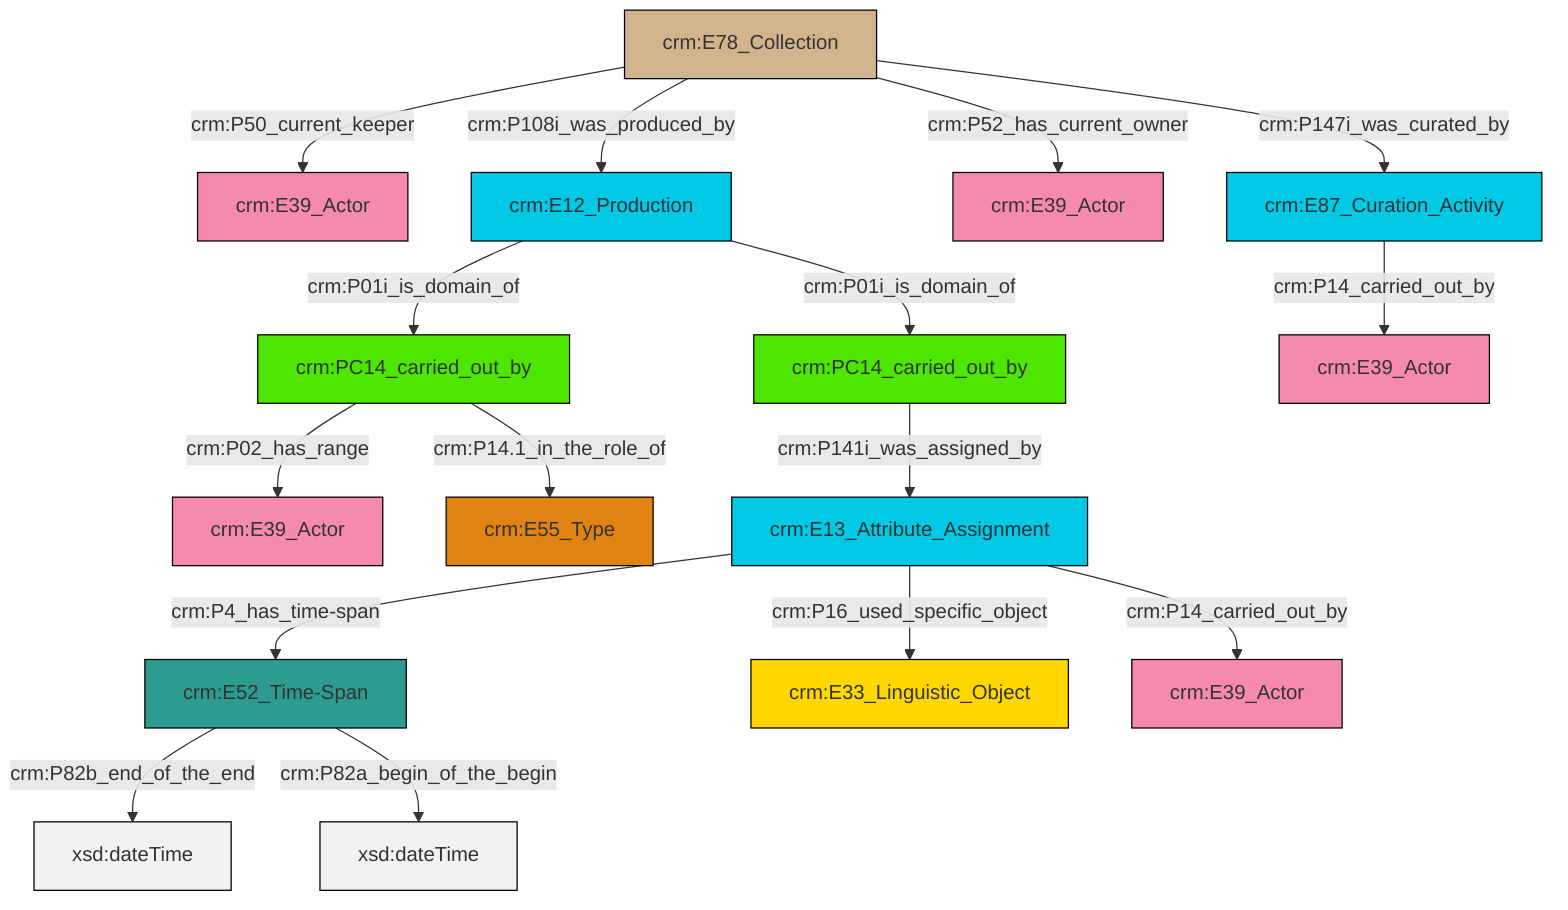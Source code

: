 graph TD
classDef Literal fill:#f2f2f2,stroke:#000000;
classDef CRM_Entity fill:#FFFFFF,stroke:#000000;
classDef Temporal_Entity fill:#00C9E6, stroke:#000000;
classDef Type fill:#E18312, stroke:#000000;
classDef Time-Span fill:#2C9C91, stroke:#000000;
classDef Appellation fill:#FFEB7F, stroke:#000000;
classDef Place fill:#008836, stroke:#000000;
classDef Persistent_Item fill:#B266B2, stroke:#000000;
classDef Conceptual_Object fill:#FFD700, stroke:#000000;
classDef Physical_Thing fill:#D2B48C, stroke:#000000;
classDef Actor fill:#f58aad, stroke:#000000;
classDef PC_Classes fill:#4ce600, stroke:#000000;
classDef Multi fill:#cccccc,stroke:#000000;

2["crm:E87_Curation_Activity"]:::Temporal_Entity -->|crm:P14_carried_out_by| 3["crm:E39_Actor"]:::Actor
4["crm:E12_Production"]:::Temporal_Entity -->|crm:P01i_is_domain_of| 5["crm:PC14_carried_out_by"]:::PC_Classes
7["crm:E13_Attribute_Assignment"]:::Temporal_Entity -->|crm:P4_has_time-span| 8["crm:E52_Time-Span"]:::Time-Span
8["crm:E52_Time-Span"]:::Time-Span -->|crm:P82b_end_of_the_end| 9[xsd:dateTime]:::Literal
8["crm:E52_Time-Span"]:::Time-Span -->|crm:P82a_begin_of_the_begin| 12[xsd:dateTime]:::Literal
10["crm:E78_Collection"]:::Physical_Thing -->|crm:P50_current_keeper| 13["crm:E39_Actor"]:::Actor
7["crm:E13_Attribute_Assignment"]:::Temporal_Entity -->|crm:P16_used_specific_object| 14["crm:E33_Linguistic_Object"]:::Conceptual_Object
5["crm:PC14_carried_out_by"]:::PC_Classes -->|crm:P02_has_range| 15["crm:E39_Actor"]:::Actor
10["crm:E78_Collection"]:::Physical_Thing -->|crm:P108i_was_produced_by| 4["crm:E12_Production"]:::Temporal_Entity
5["crm:PC14_carried_out_by"]:::PC_Classes -->|crm:P14.1_in_the_role_of| 17["crm:E55_Type"]:::Type
10["crm:E78_Collection"]:::Physical_Thing -->|crm:P52_has_current_owner| 19["crm:E39_Actor"]:::Actor
7["crm:E13_Attribute_Assignment"]:::Temporal_Entity -->|crm:P14_carried_out_by| 23["crm:E39_Actor"]:::Actor
4["crm:E12_Production"]:::Temporal_Entity -->|crm:P01i_is_domain_of| 0["crm:PC14_carried_out_by"]:::PC_Classes
0["crm:PC14_carried_out_by"]:::PC_Classes -->|crm:P141i_was_assigned_by| 7["crm:E13_Attribute_Assignment"]:::Temporal_Entity
10["crm:E78_Collection"]:::Physical_Thing -->|crm:P147i_was_curated_by| 2["crm:E87_Curation_Activity"]:::Temporal_Entity